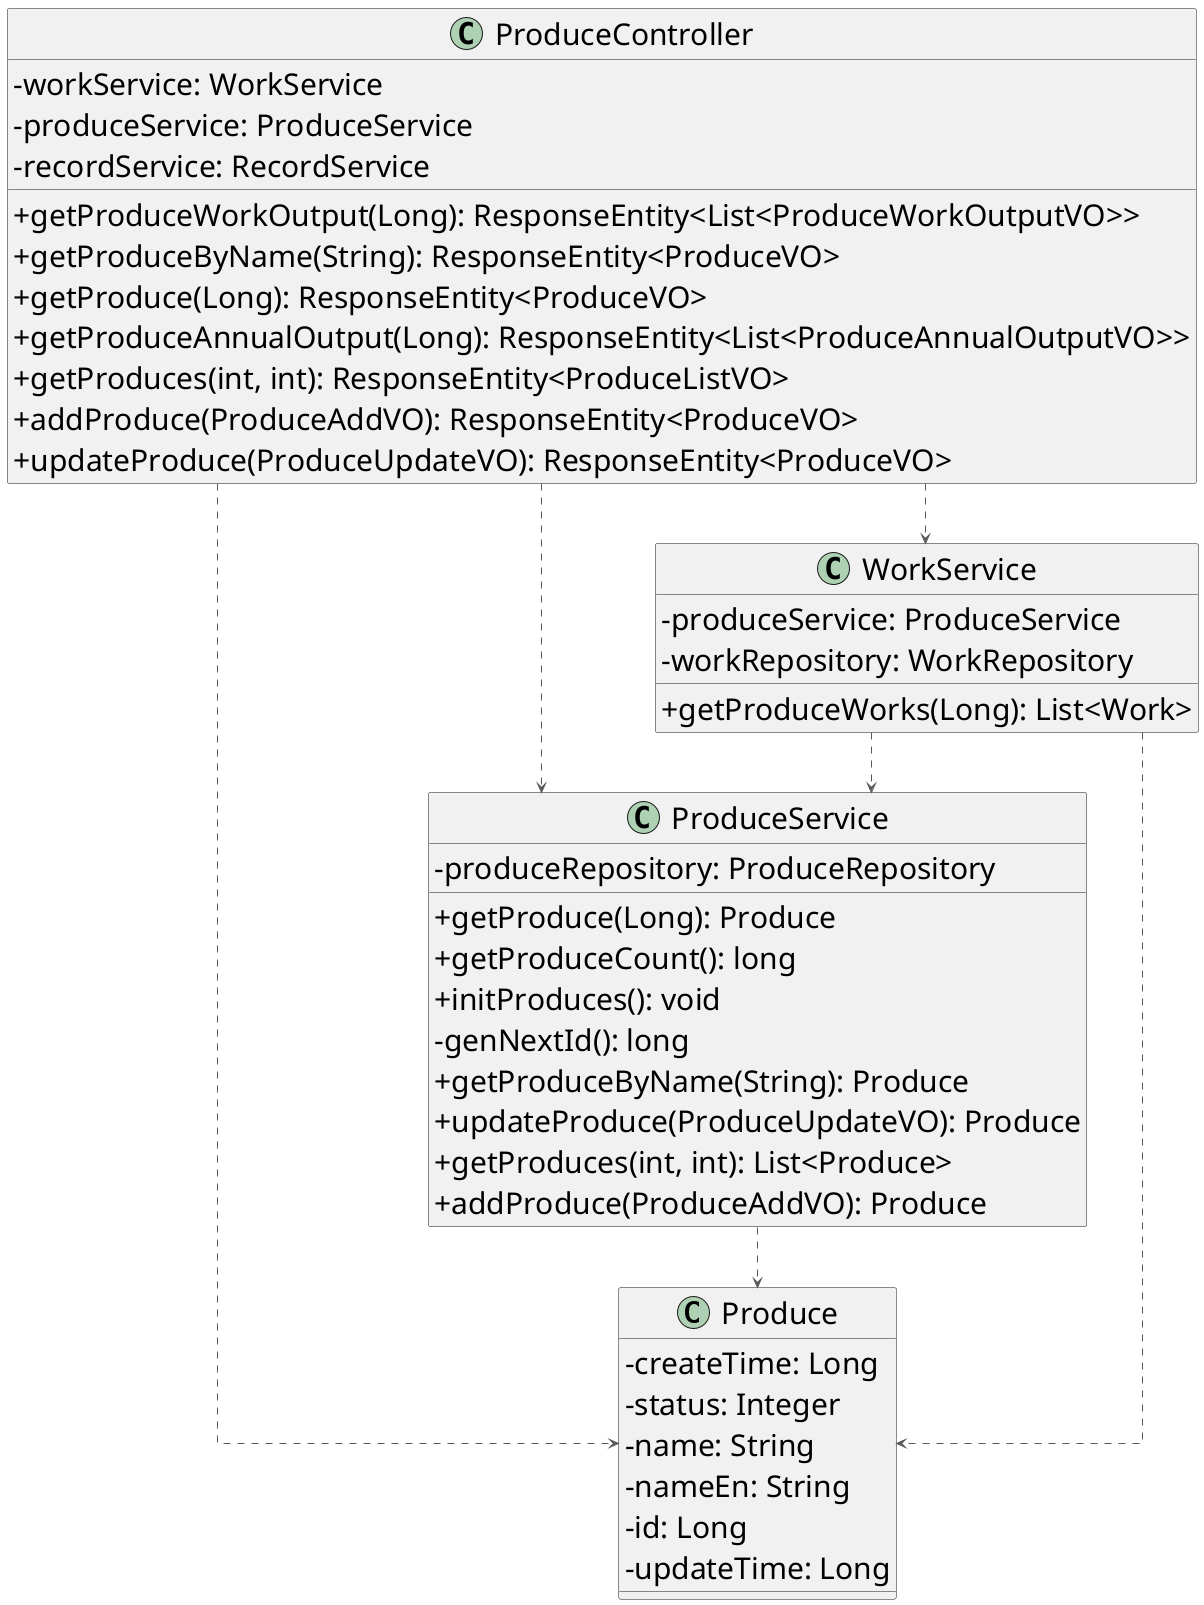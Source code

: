 @startuml

top to bottom direction
' left to right direction
skinparam linetype ortho
skinparam classAttributeIconSize 0
skinparam defaultFontSize 30

class Produce {
  - createTime: Long
  - status: Integer
  - name: String
  - nameEn: String
  - id: Long
  - updateTime: Long
}
class ProduceController {
  - workService: WorkService
  - produceService: ProduceService
  - recordService: RecordService
  + getProduceWorkOutput(Long): ResponseEntity<List<ProduceWorkOutputVO>>
  + getProduceByName(String): ResponseEntity<ProduceVO>
  + getProduce(Long): ResponseEntity<ProduceVO>
  + getProduceAnnualOutput(Long): ResponseEntity<List<ProduceAnnualOutputVO>>
  + getProduces(int, int): ResponseEntity<ProduceListVO>
  + addProduce(ProduceAddVO): ResponseEntity<ProduceVO>
  + updateProduce(ProduceUpdateVO): ResponseEntity<ProduceVO>
}
class ProduceService {
  - produceRepository: ProduceRepository
  + getProduce(Long): Produce
  + getProduceCount(): long
  + initProduces(): void
  - genNextId(): long
  + getProduceByName(String): Produce
  + updateProduce(ProduceUpdateVO): Produce
  + getProduces(int, int): List<Produce>
  + addProduce(ProduceAddVO): Produce
}
class WorkService {
  - produceService: ProduceService
  - workRepository: WorkRepository
  + getProduceWorks(Long): List<Work>
}

ProduceController  -[#595959,dashed]->  Produce           
ProduceController  -[#595959,dashed]->  ProduceService    
ProduceController  -[#595959,dashed]->  WorkService       
ProduceService     -[#595959,dashed]->  Produce           
WorkService        -[#595959,dashed]->  Produce           
WorkService        -[#595959,dashed]->  ProduceService    
@enduml
